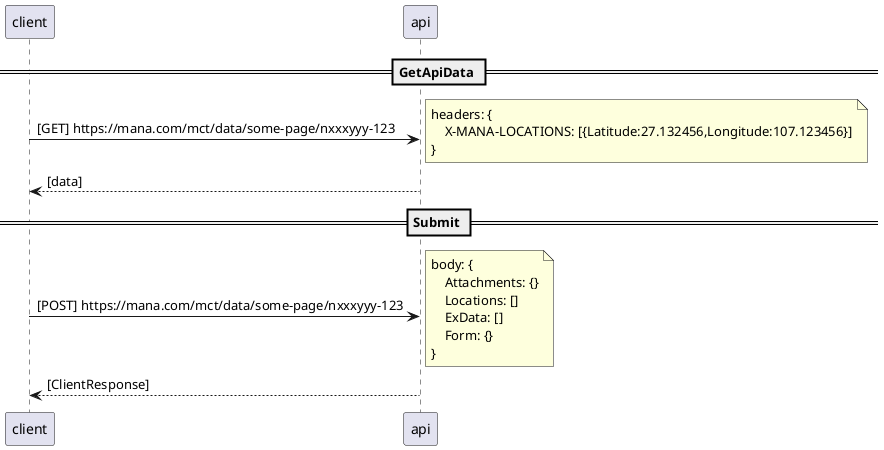 @startuml sequence

participant client
participant api

== GetApiData ==

client -> api : [GET] https://mana.com/mct/data/some-page/nxxxyyy-123
note right
headers: {
    X-MANA-LOCATIONS: [{Latitude:27.132456,Longitude:107.123456}]
}
endnote
client <-- api : [data]

== Submit ==

client -> api : [POST] https://mana.com/mct/data/some-page/nxxxyyy-123
note right
body: {
    Attachments: {}
    Locations: []
    ExData: []
    Form: {}
}
endnote
client <-- api : [ClientResponse]

@enduml